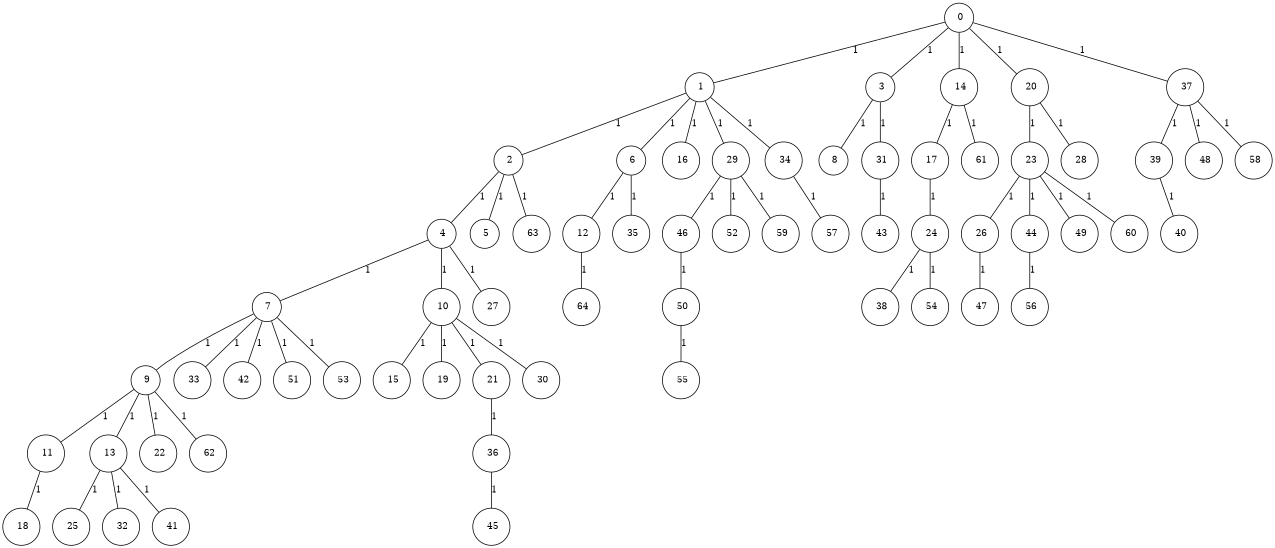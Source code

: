 graph G {
size="8.5,11;"
ratio = "expand;"
fixedsize="true;"
overlap="scale;"
node[shape=circle,width=.12,hight=.12,fontsize=12]
edge[fontsize=12]

0[label=" 0" color=black, pos="0.57990557,0.73366704!"];
1[label=" 1" color=black, pos="0.72302903,2.3821899!"];
2[label=" 2" color=black, pos="2.8587873,0.52007279!"];
3[label=" 3" color=black, pos="2.7939777,2.8287044!"];
4[label=" 4" color=black, pos="1.0713919,1.9814647!"];
5[label=" 5" color=black, pos="0.85173524,2.7440696!"];
6[label=" 6" color=black, pos="1.398243,1.7398013!"];
7[label=" 7" color=black, pos="0.69828771,0.36974241!"];
8[label=" 8" color=black, pos="0.03919492,1.10748!"];
9[label=" 9" color=black, pos="0.82658273,0.29731604!"];
10[label=" 10" color=black, pos="1.9421887,1.9180195!"];
11[label=" 11" color=black, pos="1.0655912,0.77535003!"];
12[label=" 12" color=black, pos="2.1192224,1.5077664!"];
13[label=" 13" color=black, pos="0.3579062,0.54854424!"];
14[label=" 14" color=black, pos="0.29177529,1.8697185!"];
15[label=" 15" color=black, pos="2.1433964,0.26825627!"];
16[label=" 16" color=black, pos="0.34287031,1.9448153!"];
17[label=" 17" color=black, pos="1.8654061,2.8548231!"];
18[label=" 18" color=black, pos="0.059520121,2.5437612!"];
19[label=" 19" color=black, pos="0.51956647,0.26209432!"];
20[label=" 20" color=black, pos="0.075925877,0.60974657!"];
21[label=" 21" color=black, pos="0.021696743,1.1899813!"];
22[label=" 22" color=black, pos="1.4466363,2.303535!"];
23[label=" 23" color=black, pos="0.2991606,0.77262402!"];
24[label=" 24" color=black, pos="1.9475276,2.811484!"];
25[label=" 25" color=black, pos="0.95957056,1.6205285!"];
26[label=" 26" color=black, pos="2.4391497,1.144202!"];
27[label=" 27" color=black, pos="0.48340086,0.59750506!"];
28[label=" 28" color=black, pos="0.17615704,0.99315881!"];
29[label=" 29" color=black, pos="0.36554243,1.5113258!"];
30[label=" 30" color=black, pos="2.2428398,2.4022115!"];
31[label=" 31" color=black, pos="1.3866521,1.1840314!"];
32[label=" 32" color=black, pos="1.8922748,0.14711339!"];
33[label=" 33" color=black, pos="1.6618224,2.870936!"];
34[label=" 34" color=black, pos="2.9319316,1.0596882!"];
35[label=" 35" color=black, pos="1.4214342,1.9746591!"];
36[label=" 36" color=black, pos="2.8644449,0.79544506!"];
37[label=" 37" color=black, pos="1.1509581,0.042166102!"];
38[label=" 38" color=black, pos="0.12163171,1.9357983!"];
39[label=" 39" color=black, pos="1.6192131,1.8424635!"];
40[label=" 40" color=black, pos="1.115345,0.36333316!"];
41[label=" 41" color=black, pos="1.7572188,2.8781395!"];
42[label=" 42" color=black, pos="1.2494071,0.10448278!"];
43[label=" 43" color=black, pos="0.59502104,0.26843267!"];
44[label=" 44" color=black, pos="2.0469599,2.6894533!"];
45[label=" 45" color=black, pos="2.3706486,1.5917158!"];
46[label=" 46" color=black, pos="2.175997,1.0005641!"];
47[label=" 47" color=black, pos="2.6473439,1.3066979!"];
48[label=" 48" color=black, pos="0.83260461,1.5398563!"];
49[label=" 49" color=black, pos="0.90430022,0.2789738!"];
50[label=" 50" color=black, pos="0.35582357,0.82454875!"];
51[label=" 51" color=black, pos="1.4625985,1.4103106!"];
52[label=" 52" color=black, pos="2.1568592,0.7074763!"];
53[label=" 53" color=black, pos="0.83138326,2.0197881!"];
54[label=" 54" color=black, pos="2.8267063,1.8025903!"];
55[label=" 55" color=black, pos="2.8633799,2.2367391!"];
56[label=" 56" color=black, pos="0.77931921,1.2858079!"];
57[label=" 57" color=black, pos="2.1945912,1.8373268!"];
58[label=" 58" color=black, pos="1.9482383,1.5012594!"];
59[label=" 59" color=black, pos="1.754857,0.92039518!"];
60[label=" 60" color=black, pos="1.0113338,0.43922389!"];
61[label=" 61" color=black, pos="1.9270636,2.8500973!"];
62[label=" 62" color=black, pos="1.4793642,0.22782009!"];
63[label=" 63" color=black, pos="2.7619758,0.038728584!"];
64[label=" 64" color=black, pos="1.2411546,2.2249144!"];
0--1[label="1"]
0--3[label="1"]
0--14[label="1"]
0--20[label="1"]
0--37[label="1"]
1--2[label="1"]
1--6[label="1"]
1--16[label="1"]
1--29[label="1"]
1--34[label="1"]
2--4[label="1"]
2--5[label="1"]
2--63[label="1"]
3--8[label="1"]
3--31[label="1"]
4--7[label="1"]
4--10[label="1"]
4--27[label="1"]
6--12[label="1"]
6--35[label="1"]
7--9[label="1"]
7--33[label="1"]
7--42[label="1"]
7--51[label="1"]
7--53[label="1"]
9--11[label="1"]
9--13[label="1"]
9--22[label="1"]
9--62[label="1"]
10--15[label="1"]
10--19[label="1"]
10--21[label="1"]
10--30[label="1"]
11--18[label="1"]
12--64[label="1"]
13--25[label="1"]
13--32[label="1"]
13--41[label="1"]
14--17[label="1"]
14--61[label="1"]
17--24[label="1"]
20--23[label="1"]
20--28[label="1"]
21--36[label="1"]
23--26[label="1"]
23--44[label="1"]
23--49[label="1"]
23--60[label="1"]
24--38[label="1"]
24--54[label="1"]
26--47[label="1"]
29--46[label="1"]
29--52[label="1"]
29--59[label="1"]
31--43[label="1"]
34--57[label="1"]
36--45[label="1"]
37--39[label="1"]
37--48[label="1"]
37--58[label="1"]
39--40[label="1"]
44--56[label="1"]
46--50[label="1"]
50--55[label="1"]

}

